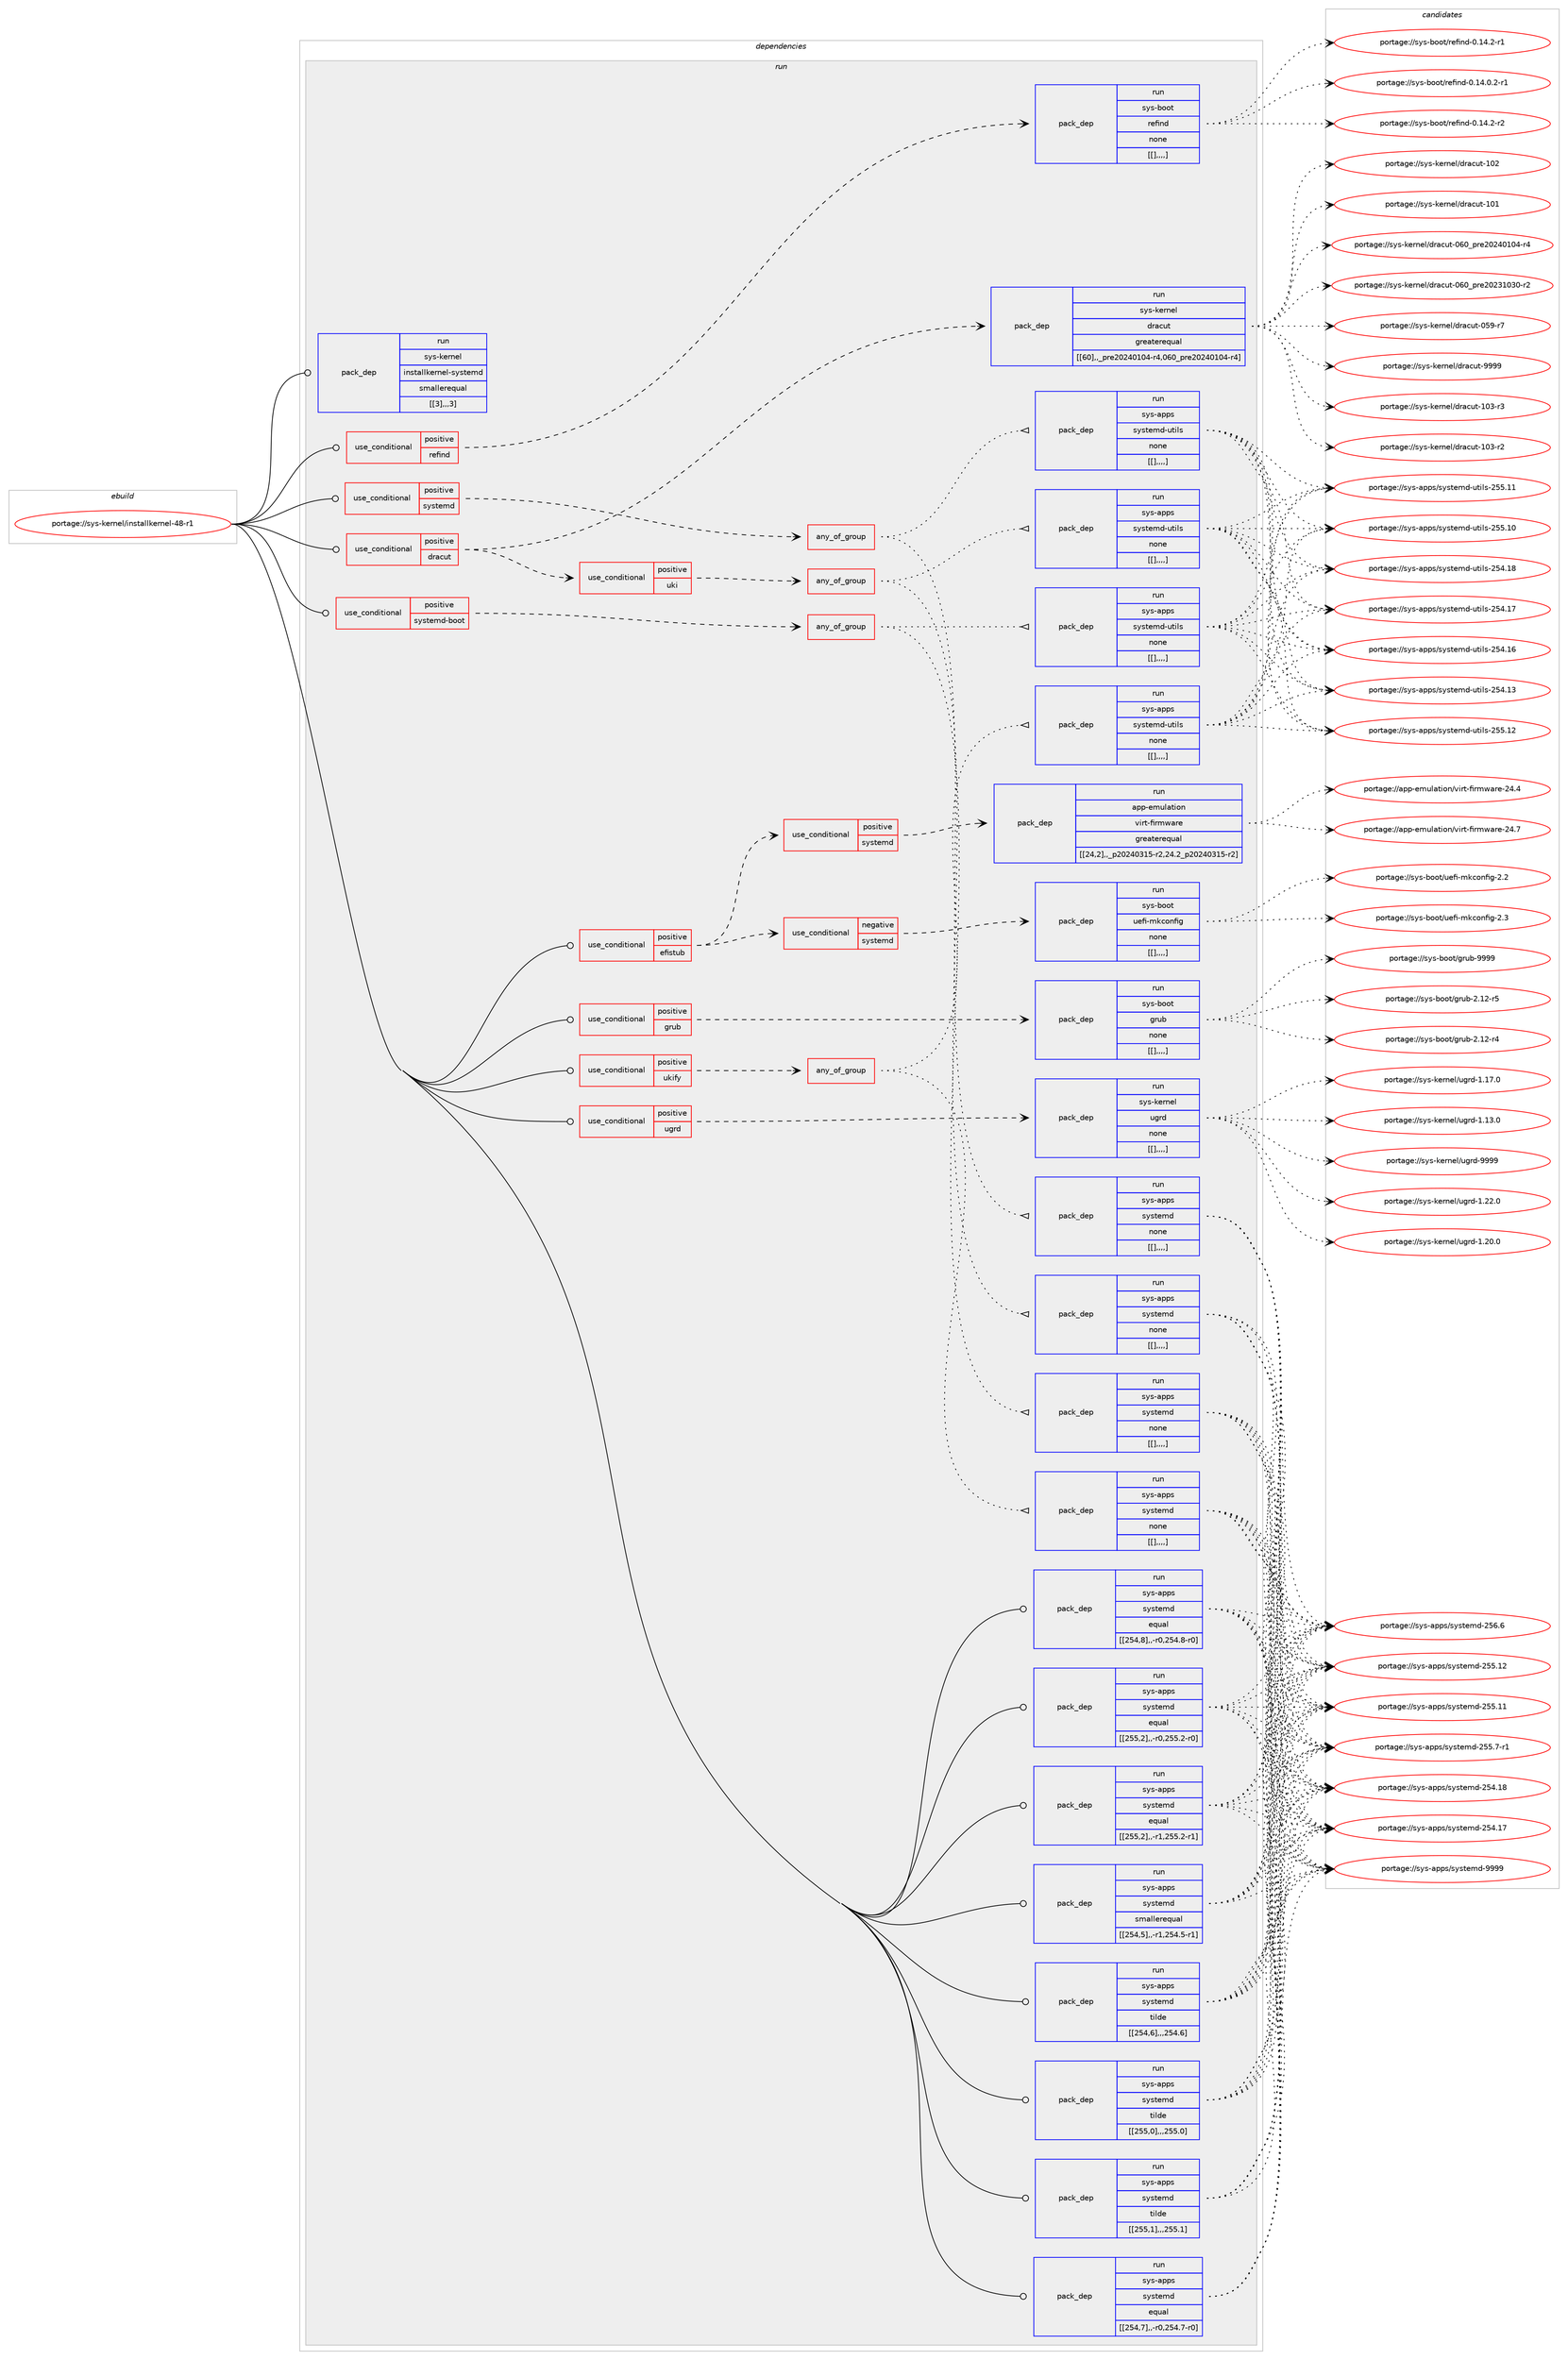 digraph prolog {

# *************
# Graph options
# *************

newrank=true;
concentrate=true;
compound=true;
graph [rankdir=LR,fontname=Helvetica,fontsize=10,ranksep=1.5];#, ranksep=2.5, nodesep=0.2];
edge  [arrowhead=vee];
node  [fontname=Helvetica,fontsize=10];

# **********
# The ebuild
# **********

subgraph cluster_leftcol {
color=gray;
label=<<i>ebuild</i>>;
id [label="portage://sys-kernel/installkernel-48-r1", color=red, width=4, href="../sys-kernel/installkernel-48-r1.svg"];
}

# ****************
# The dependencies
# ****************

subgraph cluster_midcol {
color=gray;
label=<<i>dependencies</i>>;
subgraph cluster_compile {
fillcolor="#eeeeee";
style=filled;
label=<<i>compile</i>>;
}
subgraph cluster_compileandrun {
fillcolor="#eeeeee";
style=filled;
label=<<i>compile and run</i>>;
}
subgraph cluster_run {
fillcolor="#eeeeee";
style=filled;
label=<<i>run</i>>;
subgraph cond4160 {
dependency11981 [label=<<TABLE BORDER="0" CELLBORDER="1" CELLSPACING="0" CELLPADDING="4"><TR><TD ROWSPAN="3" CELLPADDING="10">use_conditional</TD></TR><TR><TD>positive</TD></TR><TR><TD>dracut</TD></TR></TABLE>>, shape=none, color=red];
subgraph pack7775 {
dependency11982 [label=<<TABLE BORDER="0" CELLBORDER="1" CELLSPACING="0" CELLPADDING="4" WIDTH="220"><TR><TD ROWSPAN="6" CELLPADDING="30">pack_dep</TD></TR><TR><TD WIDTH="110">run</TD></TR><TR><TD>sys-kernel</TD></TR><TR><TD>dracut</TD></TR><TR><TD>greaterequal</TD></TR><TR><TD>[[60],,_pre20240104-r4,060_pre20240104-r4]</TD></TR></TABLE>>, shape=none, color=blue];
}
dependency11981:e -> dependency11982:w [weight=20,style="dashed",arrowhead="vee"];
subgraph cond4161 {
dependency11983 [label=<<TABLE BORDER="0" CELLBORDER="1" CELLSPACING="0" CELLPADDING="4"><TR><TD ROWSPAN="3" CELLPADDING="10">use_conditional</TD></TR><TR><TD>positive</TD></TR><TR><TD>uki</TD></TR></TABLE>>, shape=none, color=red];
subgraph any42 {
dependency11984 [label=<<TABLE BORDER="0" CELLBORDER="1" CELLSPACING="0" CELLPADDING="4"><TR><TD CELLPADDING="10">any_of_group</TD></TR></TABLE>>, shape=none, color=red];subgraph pack7776 {
dependency11985 [label=<<TABLE BORDER="0" CELLBORDER="1" CELLSPACING="0" CELLPADDING="4" WIDTH="220"><TR><TD ROWSPAN="6" CELLPADDING="30">pack_dep</TD></TR><TR><TD WIDTH="110">run</TD></TR><TR><TD>sys-apps</TD></TR><TR><TD>systemd</TD></TR><TR><TD>none</TD></TR><TR><TD>[[],,,,]</TD></TR></TABLE>>, shape=none, color=blue];
}
dependency11984:e -> dependency11985:w [weight=20,style="dotted",arrowhead="oinv"];
subgraph pack7777 {
dependency11986 [label=<<TABLE BORDER="0" CELLBORDER="1" CELLSPACING="0" CELLPADDING="4" WIDTH="220"><TR><TD ROWSPAN="6" CELLPADDING="30">pack_dep</TD></TR><TR><TD WIDTH="110">run</TD></TR><TR><TD>sys-apps</TD></TR><TR><TD>systemd-utils</TD></TR><TR><TD>none</TD></TR><TR><TD>[[],,,,]</TD></TR></TABLE>>, shape=none, color=blue];
}
dependency11984:e -> dependency11986:w [weight=20,style="dotted",arrowhead="oinv"];
}
dependency11983:e -> dependency11984:w [weight=20,style="dashed",arrowhead="vee"];
}
dependency11981:e -> dependency11983:w [weight=20,style="dashed",arrowhead="vee"];
}
id:e -> dependency11981:w [weight=20,style="solid",arrowhead="odot"];
subgraph cond4162 {
dependency11987 [label=<<TABLE BORDER="0" CELLBORDER="1" CELLSPACING="0" CELLPADDING="4"><TR><TD ROWSPAN="3" CELLPADDING="10">use_conditional</TD></TR><TR><TD>positive</TD></TR><TR><TD>efistub</TD></TR></TABLE>>, shape=none, color=red];
subgraph cond4163 {
dependency11988 [label=<<TABLE BORDER="0" CELLBORDER="1" CELLSPACING="0" CELLPADDING="4"><TR><TD ROWSPAN="3" CELLPADDING="10">use_conditional</TD></TR><TR><TD>positive</TD></TR><TR><TD>systemd</TD></TR></TABLE>>, shape=none, color=red];
subgraph pack7778 {
dependency11989 [label=<<TABLE BORDER="0" CELLBORDER="1" CELLSPACING="0" CELLPADDING="4" WIDTH="220"><TR><TD ROWSPAN="6" CELLPADDING="30">pack_dep</TD></TR><TR><TD WIDTH="110">run</TD></TR><TR><TD>app-emulation</TD></TR><TR><TD>virt-firmware</TD></TR><TR><TD>greaterequal</TD></TR><TR><TD>[[24,2],,_p20240315-r2,24.2_p20240315-r2]</TD></TR></TABLE>>, shape=none, color=blue];
}
dependency11988:e -> dependency11989:w [weight=20,style="dashed",arrowhead="vee"];
}
dependency11987:e -> dependency11988:w [weight=20,style="dashed",arrowhead="vee"];
subgraph cond4164 {
dependency11990 [label=<<TABLE BORDER="0" CELLBORDER="1" CELLSPACING="0" CELLPADDING="4"><TR><TD ROWSPAN="3" CELLPADDING="10">use_conditional</TD></TR><TR><TD>negative</TD></TR><TR><TD>systemd</TD></TR></TABLE>>, shape=none, color=red];
subgraph pack7779 {
dependency11991 [label=<<TABLE BORDER="0" CELLBORDER="1" CELLSPACING="0" CELLPADDING="4" WIDTH="220"><TR><TD ROWSPAN="6" CELLPADDING="30">pack_dep</TD></TR><TR><TD WIDTH="110">run</TD></TR><TR><TD>sys-boot</TD></TR><TR><TD>uefi-mkconfig</TD></TR><TR><TD>none</TD></TR><TR><TD>[[],,,,]</TD></TR></TABLE>>, shape=none, color=blue];
}
dependency11990:e -> dependency11991:w [weight=20,style="dashed",arrowhead="vee"];
}
dependency11987:e -> dependency11990:w [weight=20,style="dashed",arrowhead="vee"];
}
id:e -> dependency11987:w [weight=20,style="solid",arrowhead="odot"];
subgraph cond4165 {
dependency11992 [label=<<TABLE BORDER="0" CELLBORDER="1" CELLSPACING="0" CELLPADDING="4"><TR><TD ROWSPAN="3" CELLPADDING="10">use_conditional</TD></TR><TR><TD>positive</TD></TR><TR><TD>grub</TD></TR></TABLE>>, shape=none, color=red];
subgraph pack7780 {
dependency11993 [label=<<TABLE BORDER="0" CELLBORDER="1" CELLSPACING="0" CELLPADDING="4" WIDTH="220"><TR><TD ROWSPAN="6" CELLPADDING="30">pack_dep</TD></TR><TR><TD WIDTH="110">run</TD></TR><TR><TD>sys-boot</TD></TR><TR><TD>grub</TD></TR><TR><TD>none</TD></TR><TR><TD>[[],,,,]</TD></TR></TABLE>>, shape=none, color=blue];
}
dependency11992:e -> dependency11993:w [weight=20,style="dashed",arrowhead="vee"];
}
id:e -> dependency11992:w [weight=20,style="solid",arrowhead="odot"];
subgraph cond4166 {
dependency11994 [label=<<TABLE BORDER="0" CELLBORDER="1" CELLSPACING="0" CELLPADDING="4"><TR><TD ROWSPAN="3" CELLPADDING="10">use_conditional</TD></TR><TR><TD>positive</TD></TR><TR><TD>refind</TD></TR></TABLE>>, shape=none, color=red];
subgraph pack7781 {
dependency11995 [label=<<TABLE BORDER="0" CELLBORDER="1" CELLSPACING="0" CELLPADDING="4" WIDTH="220"><TR><TD ROWSPAN="6" CELLPADDING="30">pack_dep</TD></TR><TR><TD WIDTH="110">run</TD></TR><TR><TD>sys-boot</TD></TR><TR><TD>refind</TD></TR><TR><TD>none</TD></TR><TR><TD>[[],,,,]</TD></TR></TABLE>>, shape=none, color=blue];
}
dependency11994:e -> dependency11995:w [weight=20,style="dashed",arrowhead="vee"];
}
id:e -> dependency11994:w [weight=20,style="solid",arrowhead="odot"];
subgraph cond4167 {
dependency11996 [label=<<TABLE BORDER="0" CELLBORDER="1" CELLSPACING="0" CELLPADDING="4"><TR><TD ROWSPAN="3" CELLPADDING="10">use_conditional</TD></TR><TR><TD>positive</TD></TR><TR><TD>systemd</TD></TR></TABLE>>, shape=none, color=red];
subgraph any43 {
dependency11997 [label=<<TABLE BORDER="0" CELLBORDER="1" CELLSPACING="0" CELLPADDING="4"><TR><TD CELLPADDING="10">any_of_group</TD></TR></TABLE>>, shape=none, color=red];subgraph pack7782 {
dependency11998 [label=<<TABLE BORDER="0" CELLBORDER="1" CELLSPACING="0" CELLPADDING="4" WIDTH="220"><TR><TD ROWSPAN="6" CELLPADDING="30">pack_dep</TD></TR><TR><TD WIDTH="110">run</TD></TR><TR><TD>sys-apps</TD></TR><TR><TD>systemd</TD></TR><TR><TD>none</TD></TR><TR><TD>[[],,,,]</TD></TR></TABLE>>, shape=none, color=blue];
}
dependency11997:e -> dependency11998:w [weight=20,style="dotted",arrowhead="oinv"];
subgraph pack7783 {
dependency11999 [label=<<TABLE BORDER="0" CELLBORDER="1" CELLSPACING="0" CELLPADDING="4" WIDTH="220"><TR><TD ROWSPAN="6" CELLPADDING="30">pack_dep</TD></TR><TR><TD WIDTH="110">run</TD></TR><TR><TD>sys-apps</TD></TR><TR><TD>systemd-utils</TD></TR><TR><TD>none</TD></TR><TR><TD>[[],,,,]</TD></TR></TABLE>>, shape=none, color=blue];
}
dependency11997:e -> dependency11999:w [weight=20,style="dotted",arrowhead="oinv"];
}
dependency11996:e -> dependency11997:w [weight=20,style="dashed",arrowhead="vee"];
}
id:e -> dependency11996:w [weight=20,style="solid",arrowhead="odot"];
subgraph cond4168 {
dependency12000 [label=<<TABLE BORDER="0" CELLBORDER="1" CELLSPACING="0" CELLPADDING="4"><TR><TD ROWSPAN="3" CELLPADDING="10">use_conditional</TD></TR><TR><TD>positive</TD></TR><TR><TD>systemd-boot</TD></TR></TABLE>>, shape=none, color=red];
subgraph any44 {
dependency12001 [label=<<TABLE BORDER="0" CELLBORDER="1" CELLSPACING="0" CELLPADDING="4"><TR><TD CELLPADDING="10">any_of_group</TD></TR></TABLE>>, shape=none, color=red];subgraph pack7784 {
dependency12002 [label=<<TABLE BORDER="0" CELLBORDER="1" CELLSPACING="0" CELLPADDING="4" WIDTH="220"><TR><TD ROWSPAN="6" CELLPADDING="30">pack_dep</TD></TR><TR><TD WIDTH="110">run</TD></TR><TR><TD>sys-apps</TD></TR><TR><TD>systemd</TD></TR><TR><TD>none</TD></TR><TR><TD>[[],,,,]</TD></TR></TABLE>>, shape=none, color=blue];
}
dependency12001:e -> dependency12002:w [weight=20,style="dotted",arrowhead="oinv"];
subgraph pack7785 {
dependency12003 [label=<<TABLE BORDER="0" CELLBORDER="1" CELLSPACING="0" CELLPADDING="4" WIDTH="220"><TR><TD ROWSPAN="6" CELLPADDING="30">pack_dep</TD></TR><TR><TD WIDTH="110">run</TD></TR><TR><TD>sys-apps</TD></TR><TR><TD>systemd-utils</TD></TR><TR><TD>none</TD></TR><TR><TD>[[],,,,]</TD></TR></TABLE>>, shape=none, color=blue];
}
dependency12001:e -> dependency12003:w [weight=20,style="dotted",arrowhead="oinv"];
}
dependency12000:e -> dependency12001:w [weight=20,style="dashed",arrowhead="vee"];
}
id:e -> dependency12000:w [weight=20,style="solid",arrowhead="odot"];
subgraph cond4169 {
dependency12004 [label=<<TABLE BORDER="0" CELLBORDER="1" CELLSPACING="0" CELLPADDING="4"><TR><TD ROWSPAN="3" CELLPADDING="10">use_conditional</TD></TR><TR><TD>positive</TD></TR><TR><TD>ugrd</TD></TR></TABLE>>, shape=none, color=red];
subgraph pack7786 {
dependency12005 [label=<<TABLE BORDER="0" CELLBORDER="1" CELLSPACING="0" CELLPADDING="4" WIDTH="220"><TR><TD ROWSPAN="6" CELLPADDING="30">pack_dep</TD></TR><TR><TD WIDTH="110">run</TD></TR><TR><TD>sys-kernel</TD></TR><TR><TD>ugrd</TD></TR><TR><TD>none</TD></TR><TR><TD>[[],,,,]</TD></TR></TABLE>>, shape=none, color=blue];
}
dependency12004:e -> dependency12005:w [weight=20,style="dashed",arrowhead="vee"];
}
id:e -> dependency12004:w [weight=20,style="solid",arrowhead="odot"];
subgraph cond4170 {
dependency12006 [label=<<TABLE BORDER="0" CELLBORDER="1" CELLSPACING="0" CELLPADDING="4"><TR><TD ROWSPAN="3" CELLPADDING="10">use_conditional</TD></TR><TR><TD>positive</TD></TR><TR><TD>ukify</TD></TR></TABLE>>, shape=none, color=red];
subgraph any45 {
dependency12007 [label=<<TABLE BORDER="0" CELLBORDER="1" CELLSPACING="0" CELLPADDING="4"><TR><TD CELLPADDING="10">any_of_group</TD></TR></TABLE>>, shape=none, color=red];subgraph pack7787 {
dependency12008 [label=<<TABLE BORDER="0" CELLBORDER="1" CELLSPACING="0" CELLPADDING="4" WIDTH="220"><TR><TD ROWSPAN="6" CELLPADDING="30">pack_dep</TD></TR><TR><TD WIDTH="110">run</TD></TR><TR><TD>sys-apps</TD></TR><TR><TD>systemd</TD></TR><TR><TD>none</TD></TR><TR><TD>[[],,,,]</TD></TR></TABLE>>, shape=none, color=blue];
}
dependency12007:e -> dependency12008:w [weight=20,style="dotted",arrowhead="oinv"];
subgraph pack7788 {
dependency12009 [label=<<TABLE BORDER="0" CELLBORDER="1" CELLSPACING="0" CELLPADDING="4" WIDTH="220"><TR><TD ROWSPAN="6" CELLPADDING="30">pack_dep</TD></TR><TR><TD WIDTH="110">run</TD></TR><TR><TD>sys-apps</TD></TR><TR><TD>systemd-utils</TD></TR><TR><TD>none</TD></TR><TR><TD>[[],,,,]</TD></TR></TABLE>>, shape=none, color=blue];
}
dependency12007:e -> dependency12009:w [weight=20,style="dotted",arrowhead="oinv"];
}
dependency12006:e -> dependency12007:w [weight=20,style="dashed",arrowhead="vee"];
}
id:e -> dependency12006:w [weight=20,style="solid",arrowhead="odot"];
subgraph pack7789 {
dependency12010 [label=<<TABLE BORDER="0" CELLBORDER="1" CELLSPACING="0" CELLPADDING="4" WIDTH="220"><TR><TD ROWSPAN="6" CELLPADDING="30">pack_dep</TD></TR><TR><TD WIDTH="110">run</TD></TR><TR><TD>sys-apps</TD></TR><TR><TD>systemd</TD></TR><TR><TD>equal</TD></TR><TR><TD>[[254,7],,-r0,254.7-r0]</TD></TR></TABLE>>, shape=none, color=blue];
}
id:e -> dependency12010:w [weight=20,style="solid",arrowhead="odot"];
subgraph pack7790 {
dependency12011 [label=<<TABLE BORDER="0" CELLBORDER="1" CELLSPACING="0" CELLPADDING="4" WIDTH="220"><TR><TD ROWSPAN="6" CELLPADDING="30">pack_dep</TD></TR><TR><TD WIDTH="110">run</TD></TR><TR><TD>sys-apps</TD></TR><TR><TD>systemd</TD></TR><TR><TD>equal</TD></TR><TR><TD>[[254,8],,-r0,254.8-r0]</TD></TR></TABLE>>, shape=none, color=blue];
}
id:e -> dependency12011:w [weight=20,style="solid",arrowhead="odot"];
subgraph pack7791 {
dependency12012 [label=<<TABLE BORDER="0" CELLBORDER="1" CELLSPACING="0" CELLPADDING="4" WIDTH="220"><TR><TD ROWSPAN="6" CELLPADDING="30">pack_dep</TD></TR><TR><TD WIDTH="110">run</TD></TR><TR><TD>sys-apps</TD></TR><TR><TD>systemd</TD></TR><TR><TD>equal</TD></TR><TR><TD>[[255,2],,-r0,255.2-r0]</TD></TR></TABLE>>, shape=none, color=blue];
}
id:e -> dependency12012:w [weight=20,style="solid",arrowhead="odot"];
subgraph pack7792 {
dependency12013 [label=<<TABLE BORDER="0" CELLBORDER="1" CELLSPACING="0" CELLPADDING="4" WIDTH="220"><TR><TD ROWSPAN="6" CELLPADDING="30">pack_dep</TD></TR><TR><TD WIDTH="110">run</TD></TR><TR><TD>sys-apps</TD></TR><TR><TD>systemd</TD></TR><TR><TD>equal</TD></TR><TR><TD>[[255,2],,-r1,255.2-r1]</TD></TR></TABLE>>, shape=none, color=blue];
}
id:e -> dependency12013:w [weight=20,style="solid",arrowhead="odot"];
subgraph pack7793 {
dependency12014 [label=<<TABLE BORDER="0" CELLBORDER="1" CELLSPACING="0" CELLPADDING="4" WIDTH="220"><TR><TD ROWSPAN="6" CELLPADDING="30">pack_dep</TD></TR><TR><TD WIDTH="110">run</TD></TR><TR><TD>sys-apps</TD></TR><TR><TD>systemd</TD></TR><TR><TD>smallerequal</TD></TR><TR><TD>[[254,5],,-r1,254.5-r1]</TD></TR></TABLE>>, shape=none, color=blue];
}
id:e -> dependency12014:w [weight=20,style="solid",arrowhead="odot"];
subgraph pack7794 {
dependency12015 [label=<<TABLE BORDER="0" CELLBORDER="1" CELLSPACING="0" CELLPADDING="4" WIDTH="220"><TR><TD ROWSPAN="6" CELLPADDING="30">pack_dep</TD></TR><TR><TD WIDTH="110">run</TD></TR><TR><TD>sys-apps</TD></TR><TR><TD>systemd</TD></TR><TR><TD>tilde</TD></TR><TR><TD>[[254,6],,,254.6]</TD></TR></TABLE>>, shape=none, color=blue];
}
id:e -> dependency12015:w [weight=20,style="solid",arrowhead="odot"];
subgraph pack7795 {
dependency12016 [label=<<TABLE BORDER="0" CELLBORDER="1" CELLSPACING="0" CELLPADDING="4" WIDTH="220"><TR><TD ROWSPAN="6" CELLPADDING="30">pack_dep</TD></TR><TR><TD WIDTH="110">run</TD></TR><TR><TD>sys-apps</TD></TR><TR><TD>systemd</TD></TR><TR><TD>tilde</TD></TR><TR><TD>[[255,0],,,255.0]</TD></TR></TABLE>>, shape=none, color=blue];
}
id:e -> dependency12016:w [weight=20,style="solid",arrowhead="odot"];
subgraph pack7796 {
dependency12017 [label=<<TABLE BORDER="0" CELLBORDER="1" CELLSPACING="0" CELLPADDING="4" WIDTH="220"><TR><TD ROWSPAN="6" CELLPADDING="30">pack_dep</TD></TR><TR><TD WIDTH="110">run</TD></TR><TR><TD>sys-apps</TD></TR><TR><TD>systemd</TD></TR><TR><TD>tilde</TD></TR><TR><TD>[[255,1],,,255.1]</TD></TR></TABLE>>, shape=none, color=blue];
}
id:e -> dependency12017:w [weight=20,style="solid",arrowhead="odot"];
subgraph pack7797 {
dependency12018 [label=<<TABLE BORDER="0" CELLBORDER="1" CELLSPACING="0" CELLPADDING="4" WIDTH="220"><TR><TD ROWSPAN="6" CELLPADDING="30">pack_dep</TD></TR><TR><TD WIDTH="110">run</TD></TR><TR><TD>sys-kernel</TD></TR><TR><TD>installkernel-systemd</TD></TR><TR><TD>smallerequal</TD></TR><TR><TD>[[3],,,3]</TD></TR></TABLE>>, shape=none, color=blue];
}
id:e -> dependency12018:w [weight=20,style="solid",arrowhead="odot"];
}
}

# **************
# The candidates
# **************

subgraph cluster_choices {
rank=same;
color=gray;
label=<<i>candidates</i>>;

subgraph choice7775 {
color=black;
nodesep=1;
choice115121115451071011141101011084710011497991171164557575757 [label="portage://sys-kernel/dracut-9999", color=red, width=4,href="../sys-kernel/dracut-9999.svg"];
choice11512111545107101114110101108471001149799117116454948514511451 [label="portage://sys-kernel/dracut-103-r3", color=red, width=4,href="../sys-kernel/dracut-103-r3.svg"];
choice11512111545107101114110101108471001149799117116454948514511450 [label="portage://sys-kernel/dracut-103-r2", color=red, width=4,href="../sys-kernel/dracut-103-r2.svg"];
choice1151211154510710111411010110847100114979911711645494850 [label="portage://sys-kernel/dracut-102", color=red, width=4,href="../sys-kernel/dracut-102.svg"];
choice1151211154510710111411010110847100114979911711645494849 [label="portage://sys-kernel/dracut-101", color=red, width=4,href="../sys-kernel/dracut-101.svg"];
choice11512111545107101114110101108471001149799117116454854489511211410150485052484948524511452 [label="portage://sys-kernel/dracut-060_pre20240104-r4", color=red, width=4,href="../sys-kernel/dracut-060_pre20240104-r4.svg"];
choice11512111545107101114110101108471001149799117116454854489511211410150485051494851484511450 [label="portage://sys-kernel/dracut-060_pre20231030-r2", color=red, width=4,href="../sys-kernel/dracut-060_pre20231030-r2.svg"];
choice11512111545107101114110101108471001149799117116454853574511455 [label="portage://sys-kernel/dracut-059-r7", color=red, width=4,href="../sys-kernel/dracut-059-r7.svg"];
dependency11982:e -> choice115121115451071011141101011084710011497991171164557575757:w [style=dotted,weight="100"];
dependency11982:e -> choice11512111545107101114110101108471001149799117116454948514511451:w [style=dotted,weight="100"];
dependency11982:e -> choice11512111545107101114110101108471001149799117116454948514511450:w [style=dotted,weight="100"];
dependency11982:e -> choice1151211154510710111411010110847100114979911711645494850:w [style=dotted,weight="100"];
dependency11982:e -> choice1151211154510710111411010110847100114979911711645494849:w [style=dotted,weight="100"];
dependency11982:e -> choice11512111545107101114110101108471001149799117116454854489511211410150485052484948524511452:w [style=dotted,weight="100"];
dependency11982:e -> choice11512111545107101114110101108471001149799117116454854489511211410150485051494851484511450:w [style=dotted,weight="100"];
dependency11982:e -> choice11512111545107101114110101108471001149799117116454853574511455:w [style=dotted,weight="100"];
}
subgraph choice7776 {
color=black;
nodesep=1;
choice1151211154597112112115471151211151161011091004557575757 [label="portage://sys-apps/systemd-9999", color=red, width=4,href="../sys-apps/systemd-9999.svg"];
choice115121115459711211211547115121115116101109100455053544654 [label="portage://sys-apps/systemd-256.6", color=red, width=4,href="../sys-apps/systemd-256.6.svg"];
choice11512111545971121121154711512111511610110910045505353464950 [label="portage://sys-apps/systemd-255.12", color=red, width=4,href="../sys-apps/systemd-255.12.svg"];
choice11512111545971121121154711512111511610110910045505353464949 [label="portage://sys-apps/systemd-255.11", color=red, width=4,href="../sys-apps/systemd-255.11.svg"];
choice1151211154597112112115471151211151161011091004550535346554511449 [label="portage://sys-apps/systemd-255.7-r1", color=red, width=4,href="../sys-apps/systemd-255.7-r1.svg"];
choice11512111545971121121154711512111511610110910045505352464956 [label="portage://sys-apps/systemd-254.18", color=red, width=4,href="../sys-apps/systemd-254.18.svg"];
choice11512111545971121121154711512111511610110910045505352464955 [label="portage://sys-apps/systemd-254.17", color=red, width=4,href="../sys-apps/systemd-254.17.svg"];
dependency11985:e -> choice1151211154597112112115471151211151161011091004557575757:w [style=dotted,weight="100"];
dependency11985:e -> choice115121115459711211211547115121115116101109100455053544654:w [style=dotted,weight="100"];
dependency11985:e -> choice11512111545971121121154711512111511610110910045505353464950:w [style=dotted,weight="100"];
dependency11985:e -> choice11512111545971121121154711512111511610110910045505353464949:w [style=dotted,weight="100"];
dependency11985:e -> choice1151211154597112112115471151211151161011091004550535346554511449:w [style=dotted,weight="100"];
dependency11985:e -> choice11512111545971121121154711512111511610110910045505352464956:w [style=dotted,weight="100"];
dependency11985:e -> choice11512111545971121121154711512111511610110910045505352464955:w [style=dotted,weight="100"];
}
subgraph choice7777 {
color=black;
nodesep=1;
choice1151211154597112112115471151211151161011091004511711610510811545505353464950 [label="portage://sys-apps/systemd-utils-255.12", color=red, width=4,href="../sys-apps/systemd-utils-255.12.svg"];
choice1151211154597112112115471151211151161011091004511711610510811545505353464949 [label="portage://sys-apps/systemd-utils-255.11", color=red, width=4,href="../sys-apps/systemd-utils-255.11.svg"];
choice1151211154597112112115471151211151161011091004511711610510811545505353464948 [label="portage://sys-apps/systemd-utils-255.10", color=red, width=4,href="../sys-apps/systemd-utils-255.10.svg"];
choice1151211154597112112115471151211151161011091004511711610510811545505352464956 [label="portage://sys-apps/systemd-utils-254.18", color=red, width=4,href="../sys-apps/systemd-utils-254.18.svg"];
choice1151211154597112112115471151211151161011091004511711610510811545505352464955 [label="portage://sys-apps/systemd-utils-254.17", color=red, width=4,href="../sys-apps/systemd-utils-254.17.svg"];
choice1151211154597112112115471151211151161011091004511711610510811545505352464954 [label="portage://sys-apps/systemd-utils-254.16", color=red, width=4,href="../sys-apps/systemd-utils-254.16.svg"];
choice1151211154597112112115471151211151161011091004511711610510811545505352464951 [label="portage://sys-apps/systemd-utils-254.13", color=red, width=4,href="../sys-apps/systemd-utils-254.13.svg"];
dependency11986:e -> choice1151211154597112112115471151211151161011091004511711610510811545505353464950:w [style=dotted,weight="100"];
dependency11986:e -> choice1151211154597112112115471151211151161011091004511711610510811545505353464949:w [style=dotted,weight="100"];
dependency11986:e -> choice1151211154597112112115471151211151161011091004511711610510811545505353464948:w [style=dotted,weight="100"];
dependency11986:e -> choice1151211154597112112115471151211151161011091004511711610510811545505352464956:w [style=dotted,weight="100"];
dependency11986:e -> choice1151211154597112112115471151211151161011091004511711610510811545505352464955:w [style=dotted,weight="100"];
dependency11986:e -> choice1151211154597112112115471151211151161011091004511711610510811545505352464954:w [style=dotted,weight="100"];
dependency11986:e -> choice1151211154597112112115471151211151161011091004511711610510811545505352464951:w [style=dotted,weight="100"];
}
subgraph choice7778 {
color=black;
nodesep=1;
choice9711211245101109117108971161051111104711810511411645102105114109119971141014550524655 [label="portage://app-emulation/virt-firmware-24.7", color=red, width=4,href="../app-emulation/virt-firmware-24.7.svg"];
choice9711211245101109117108971161051111104711810511411645102105114109119971141014550524652 [label="portage://app-emulation/virt-firmware-24.4", color=red, width=4,href="../app-emulation/virt-firmware-24.4.svg"];
dependency11989:e -> choice9711211245101109117108971161051111104711810511411645102105114109119971141014550524655:w [style=dotted,weight="100"];
dependency11989:e -> choice9711211245101109117108971161051111104711810511411645102105114109119971141014550524652:w [style=dotted,weight="100"];
}
subgraph choice7779 {
color=black;
nodesep=1;
choice115121115459811111111647117101102105451091079911111010210510345504651 [label="portage://sys-boot/uefi-mkconfig-2.3", color=red, width=4,href="../sys-boot/uefi-mkconfig-2.3.svg"];
choice115121115459811111111647117101102105451091079911111010210510345504650 [label="portage://sys-boot/uefi-mkconfig-2.2", color=red, width=4,href="../sys-boot/uefi-mkconfig-2.2.svg"];
dependency11991:e -> choice115121115459811111111647117101102105451091079911111010210510345504651:w [style=dotted,weight="100"];
dependency11991:e -> choice115121115459811111111647117101102105451091079911111010210510345504650:w [style=dotted,weight="100"];
}
subgraph choice7780 {
color=black;
nodesep=1;
choice115121115459811111111647103114117984557575757 [label="portage://sys-boot/grub-9999", color=red, width=4,href="../sys-boot/grub-9999.svg"];
choice1151211154598111111116471031141179845504649504511453 [label="portage://sys-boot/grub-2.12-r5", color=red, width=4,href="../sys-boot/grub-2.12-r5.svg"];
choice1151211154598111111116471031141179845504649504511452 [label="portage://sys-boot/grub-2.12-r4", color=red, width=4,href="../sys-boot/grub-2.12-r4.svg"];
dependency11993:e -> choice115121115459811111111647103114117984557575757:w [style=dotted,weight="100"];
dependency11993:e -> choice1151211154598111111116471031141179845504649504511453:w [style=dotted,weight="100"];
dependency11993:e -> choice1151211154598111111116471031141179845504649504511452:w [style=dotted,weight="100"];
}
subgraph choice7781 {
color=black;
nodesep=1;
choice115121115459811111111647114101102105110100454846495246504511450 [label="portage://sys-boot/refind-0.14.2-r2", color=red, width=4,href="../sys-boot/refind-0.14.2-r2.svg"];
choice115121115459811111111647114101102105110100454846495246504511449 [label="portage://sys-boot/refind-0.14.2-r1", color=red, width=4,href="../sys-boot/refind-0.14.2-r1.svg"];
choice1151211154598111111116471141011021051101004548464952464846504511449 [label="portage://sys-boot/refind-0.14.0.2-r1", color=red, width=4,href="../sys-boot/refind-0.14.0.2-r1.svg"];
dependency11995:e -> choice115121115459811111111647114101102105110100454846495246504511450:w [style=dotted,weight="100"];
dependency11995:e -> choice115121115459811111111647114101102105110100454846495246504511449:w [style=dotted,weight="100"];
dependency11995:e -> choice1151211154598111111116471141011021051101004548464952464846504511449:w [style=dotted,weight="100"];
}
subgraph choice7782 {
color=black;
nodesep=1;
choice1151211154597112112115471151211151161011091004557575757 [label="portage://sys-apps/systemd-9999", color=red, width=4,href="../sys-apps/systemd-9999.svg"];
choice115121115459711211211547115121115116101109100455053544654 [label="portage://sys-apps/systemd-256.6", color=red, width=4,href="../sys-apps/systemd-256.6.svg"];
choice11512111545971121121154711512111511610110910045505353464950 [label="portage://sys-apps/systemd-255.12", color=red, width=4,href="../sys-apps/systemd-255.12.svg"];
choice11512111545971121121154711512111511610110910045505353464949 [label="portage://sys-apps/systemd-255.11", color=red, width=4,href="../sys-apps/systemd-255.11.svg"];
choice1151211154597112112115471151211151161011091004550535346554511449 [label="portage://sys-apps/systemd-255.7-r1", color=red, width=4,href="../sys-apps/systemd-255.7-r1.svg"];
choice11512111545971121121154711512111511610110910045505352464956 [label="portage://sys-apps/systemd-254.18", color=red, width=4,href="../sys-apps/systemd-254.18.svg"];
choice11512111545971121121154711512111511610110910045505352464955 [label="portage://sys-apps/systemd-254.17", color=red, width=4,href="../sys-apps/systemd-254.17.svg"];
dependency11998:e -> choice1151211154597112112115471151211151161011091004557575757:w [style=dotted,weight="100"];
dependency11998:e -> choice115121115459711211211547115121115116101109100455053544654:w [style=dotted,weight="100"];
dependency11998:e -> choice11512111545971121121154711512111511610110910045505353464950:w [style=dotted,weight="100"];
dependency11998:e -> choice11512111545971121121154711512111511610110910045505353464949:w [style=dotted,weight="100"];
dependency11998:e -> choice1151211154597112112115471151211151161011091004550535346554511449:w [style=dotted,weight="100"];
dependency11998:e -> choice11512111545971121121154711512111511610110910045505352464956:w [style=dotted,weight="100"];
dependency11998:e -> choice11512111545971121121154711512111511610110910045505352464955:w [style=dotted,weight="100"];
}
subgraph choice7783 {
color=black;
nodesep=1;
choice1151211154597112112115471151211151161011091004511711610510811545505353464950 [label="portage://sys-apps/systemd-utils-255.12", color=red, width=4,href="../sys-apps/systemd-utils-255.12.svg"];
choice1151211154597112112115471151211151161011091004511711610510811545505353464949 [label="portage://sys-apps/systemd-utils-255.11", color=red, width=4,href="../sys-apps/systemd-utils-255.11.svg"];
choice1151211154597112112115471151211151161011091004511711610510811545505353464948 [label="portage://sys-apps/systemd-utils-255.10", color=red, width=4,href="../sys-apps/systemd-utils-255.10.svg"];
choice1151211154597112112115471151211151161011091004511711610510811545505352464956 [label="portage://sys-apps/systemd-utils-254.18", color=red, width=4,href="../sys-apps/systemd-utils-254.18.svg"];
choice1151211154597112112115471151211151161011091004511711610510811545505352464955 [label="portage://sys-apps/systemd-utils-254.17", color=red, width=4,href="../sys-apps/systemd-utils-254.17.svg"];
choice1151211154597112112115471151211151161011091004511711610510811545505352464954 [label="portage://sys-apps/systemd-utils-254.16", color=red, width=4,href="../sys-apps/systemd-utils-254.16.svg"];
choice1151211154597112112115471151211151161011091004511711610510811545505352464951 [label="portage://sys-apps/systemd-utils-254.13", color=red, width=4,href="../sys-apps/systemd-utils-254.13.svg"];
dependency11999:e -> choice1151211154597112112115471151211151161011091004511711610510811545505353464950:w [style=dotted,weight="100"];
dependency11999:e -> choice1151211154597112112115471151211151161011091004511711610510811545505353464949:w [style=dotted,weight="100"];
dependency11999:e -> choice1151211154597112112115471151211151161011091004511711610510811545505353464948:w [style=dotted,weight="100"];
dependency11999:e -> choice1151211154597112112115471151211151161011091004511711610510811545505352464956:w [style=dotted,weight="100"];
dependency11999:e -> choice1151211154597112112115471151211151161011091004511711610510811545505352464955:w [style=dotted,weight="100"];
dependency11999:e -> choice1151211154597112112115471151211151161011091004511711610510811545505352464954:w [style=dotted,weight="100"];
dependency11999:e -> choice1151211154597112112115471151211151161011091004511711610510811545505352464951:w [style=dotted,weight="100"];
}
subgraph choice7784 {
color=black;
nodesep=1;
choice1151211154597112112115471151211151161011091004557575757 [label="portage://sys-apps/systemd-9999", color=red, width=4,href="../sys-apps/systemd-9999.svg"];
choice115121115459711211211547115121115116101109100455053544654 [label="portage://sys-apps/systemd-256.6", color=red, width=4,href="../sys-apps/systemd-256.6.svg"];
choice11512111545971121121154711512111511610110910045505353464950 [label="portage://sys-apps/systemd-255.12", color=red, width=4,href="../sys-apps/systemd-255.12.svg"];
choice11512111545971121121154711512111511610110910045505353464949 [label="portage://sys-apps/systemd-255.11", color=red, width=4,href="../sys-apps/systemd-255.11.svg"];
choice1151211154597112112115471151211151161011091004550535346554511449 [label="portage://sys-apps/systemd-255.7-r1", color=red, width=4,href="../sys-apps/systemd-255.7-r1.svg"];
choice11512111545971121121154711512111511610110910045505352464956 [label="portage://sys-apps/systemd-254.18", color=red, width=4,href="../sys-apps/systemd-254.18.svg"];
choice11512111545971121121154711512111511610110910045505352464955 [label="portage://sys-apps/systemd-254.17", color=red, width=4,href="../sys-apps/systemd-254.17.svg"];
dependency12002:e -> choice1151211154597112112115471151211151161011091004557575757:w [style=dotted,weight="100"];
dependency12002:e -> choice115121115459711211211547115121115116101109100455053544654:w [style=dotted,weight="100"];
dependency12002:e -> choice11512111545971121121154711512111511610110910045505353464950:w [style=dotted,weight="100"];
dependency12002:e -> choice11512111545971121121154711512111511610110910045505353464949:w [style=dotted,weight="100"];
dependency12002:e -> choice1151211154597112112115471151211151161011091004550535346554511449:w [style=dotted,weight="100"];
dependency12002:e -> choice11512111545971121121154711512111511610110910045505352464956:w [style=dotted,weight="100"];
dependency12002:e -> choice11512111545971121121154711512111511610110910045505352464955:w [style=dotted,weight="100"];
}
subgraph choice7785 {
color=black;
nodesep=1;
choice1151211154597112112115471151211151161011091004511711610510811545505353464950 [label="portage://sys-apps/systemd-utils-255.12", color=red, width=4,href="../sys-apps/systemd-utils-255.12.svg"];
choice1151211154597112112115471151211151161011091004511711610510811545505353464949 [label="portage://sys-apps/systemd-utils-255.11", color=red, width=4,href="../sys-apps/systemd-utils-255.11.svg"];
choice1151211154597112112115471151211151161011091004511711610510811545505353464948 [label="portage://sys-apps/systemd-utils-255.10", color=red, width=4,href="../sys-apps/systemd-utils-255.10.svg"];
choice1151211154597112112115471151211151161011091004511711610510811545505352464956 [label="portage://sys-apps/systemd-utils-254.18", color=red, width=4,href="../sys-apps/systemd-utils-254.18.svg"];
choice1151211154597112112115471151211151161011091004511711610510811545505352464955 [label="portage://sys-apps/systemd-utils-254.17", color=red, width=4,href="../sys-apps/systemd-utils-254.17.svg"];
choice1151211154597112112115471151211151161011091004511711610510811545505352464954 [label="portage://sys-apps/systemd-utils-254.16", color=red, width=4,href="../sys-apps/systemd-utils-254.16.svg"];
choice1151211154597112112115471151211151161011091004511711610510811545505352464951 [label="portage://sys-apps/systemd-utils-254.13", color=red, width=4,href="../sys-apps/systemd-utils-254.13.svg"];
dependency12003:e -> choice1151211154597112112115471151211151161011091004511711610510811545505353464950:w [style=dotted,weight="100"];
dependency12003:e -> choice1151211154597112112115471151211151161011091004511711610510811545505353464949:w [style=dotted,weight="100"];
dependency12003:e -> choice1151211154597112112115471151211151161011091004511711610510811545505353464948:w [style=dotted,weight="100"];
dependency12003:e -> choice1151211154597112112115471151211151161011091004511711610510811545505352464956:w [style=dotted,weight="100"];
dependency12003:e -> choice1151211154597112112115471151211151161011091004511711610510811545505352464955:w [style=dotted,weight="100"];
dependency12003:e -> choice1151211154597112112115471151211151161011091004511711610510811545505352464954:w [style=dotted,weight="100"];
dependency12003:e -> choice1151211154597112112115471151211151161011091004511711610510811545505352464951:w [style=dotted,weight="100"];
}
subgraph choice7786 {
color=black;
nodesep=1;
choice11512111545107101114110101108471171031141004557575757 [label="portage://sys-kernel/ugrd-9999", color=red, width=4,href="../sys-kernel/ugrd-9999.svg"];
choice115121115451071011141101011084711710311410045494650504648 [label="portage://sys-kernel/ugrd-1.22.0", color=red, width=4,href="../sys-kernel/ugrd-1.22.0.svg"];
choice115121115451071011141101011084711710311410045494650484648 [label="portage://sys-kernel/ugrd-1.20.0", color=red, width=4,href="../sys-kernel/ugrd-1.20.0.svg"];
choice115121115451071011141101011084711710311410045494649554648 [label="portage://sys-kernel/ugrd-1.17.0", color=red, width=4,href="../sys-kernel/ugrd-1.17.0.svg"];
choice115121115451071011141101011084711710311410045494649514648 [label="portage://sys-kernel/ugrd-1.13.0", color=red, width=4,href="../sys-kernel/ugrd-1.13.0.svg"];
dependency12005:e -> choice11512111545107101114110101108471171031141004557575757:w [style=dotted,weight="100"];
dependency12005:e -> choice115121115451071011141101011084711710311410045494650504648:w [style=dotted,weight="100"];
dependency12005:e -> choice115121115451071011141101011084711710311410045494650484648:w [style=dotted,weight="100"];
dependency12005:e -> choice115121115451071011141101011084711710311410045494649554648:w [style=dotted,weight="100"];
dependency12005:e -> choice115121115451071011141101011084711710311410045494649514648:w [style=dotted,weight="100"];
}
subgraph choice7787 {
color=black;
nodesep=1;
choice1151211154597112112115471151211151161011091004557575757 [label="portage://sys-apps/systemd-9999", color=red, width=4,href="../sys-apps/systemd-9999.svg"];
choice115121115459711211211547115121115116101109100455053544654 [label="portage://sys-apps/systemd-256.6", color=red, width=4,href="../sys-apps/systemd-256.6.svg"];
choice11512111545971121121154711512111511610110910045505353464950 [label="portage://sys-apps/systemd-255.12", color=red, width=4,href="../sys-apps/systemd-255.12.svg"];
choice11512111545971121121154711512111511610110910045505353464949 [label="portage://sys-apps/systemd-255.11", color=red, width=4,href="../sys-apps/systemd-255.11.svg"];
choice1151211154597112112115471151211151161011091004550535346554511449 [label="portage://sys-apps/systemd-255.7-r1", color=red, width=4,href="../sys-apps/systemd-255.7-r1.svg"];
choice11512111545971121121154711512111511610110910045505352464956 [label="portage://sys-apps/systemd-254.18", color=red, width=4,href="../sys-apps/systemd-254.18.svg"];
choice11512111545971121121154711512111511610110910045505352464955 [label="portage://sys-apps/systemd-254.17", color=red, width=4,href="../sys-apps/systemd-254.17.svg"];
dependency12008:e -> choice1151211154597112112115471151211151161011091004557575757:w [style=dotted,weight="100"];
dependency12008:e -> choice115121115459711211211547115121115116101109100455053544654:w [style=dotted,weight="100"];
dependency12008:e -> choice11512111545971121121154711512111511610110910045505353464950:w [style=dotted,weight="100"];
dependency12008:e -> choice11512111545971121121154711512111511610110910045505353464949:w [style=dotted,weight="100"];
dependency12008:e -> choice1151211154597112112115471151211151161011091004550535346554511449:w [style=dotted,weight="100"];
dependency12008:e -> choice11512111545971121121154711512111511610110910045505352464956:w [style=dotted,weight="100"];
dependency12008:e -> choice11512111545971121121154711512111511610110910045505352464955:w [style=dotted,weight="100"];
}
subgraph choice7788 {
color=black;
nodesep=1;
choice1151211154597112112115471151211151161011091004511711610510811545505353464950 [label="portage://sys-apps/systemd-utils-255.12", color=red, width=4,href="../sys-apps/systemd-utils-255.12.svg"];
choice1151211154597112112115471151211151161011091004511711610510811545505353464949 [label="portage://sys-apps/systemd-utils-255.11", color=red, width=4,href="../sys-apps/systemd-utils-255.11.svg"];
choice1151211154597112112115471151211151161011091004511711610510811545505353464948 [label="portage://sys-apps/systemd-utils-255.10", color=red, width=4,href="../sys-apps/systemd-utils-255.10.svg"];
choice1151211154597112112115471151211151161011091004511711610510811545505352464956 [label="portage://sys-apps/systemd-utils-254.18", color=red, width=4,href="../sys-apps/systemd-utils-254.18.svg"];
choice1151211154597112112115471151211151161011091004511711610510811545505352464955 [label="portage://sys-apps/systemd-utils-254.17", color=red, width=4,href="../sys-apps/systemd-utils-254.17.svg"];
choice1151211154597112112115471151211151161011091004511711610510811545505352464954 [label="portage://sys-apps/systemd-utils-254.16", color=red, width=4,href="../sys-apps/systemd-utils-254.16.svg"];
choice1151211154597112112115471151211151161011091004511711610510811545505352464951 [label="portage://sys-apps/systemd-utils-254.13", color=red, width=4,href="../sys-apps/systemd-utils-254.13.svg"];
dependency12009:e -> choice1151211154597112112115471151211151161011091004511711610510811545505353464950:w [style=dotted,weight="100"];
dependency12009:e -> choice1151211154597112112115471151211151161011091004511711610510811545505353464949:w [style=dotted,weight="100"];
dependency12009:e -> choice1151211154597112112115471151211151161011091004511711610510811545505353464948:w [style=dotted,weight="100"];
dependency12009:e -> choice1151211154597112112115471151211151161011091004511711610510811545505352464956:w [style=dotted,weight="100"];
dependency12009:e -> choice1151211154597112112115471151211151161011091004511711610510811545505352464955:w [style=dotted,weight="100"];
dependency12009:e -> choice1151211154597112112115471151211151161011091004511711610510811545505352464954:w [style=dotted,weight="100"];
dependency12009:e -> choice1151211154597112112115471151211151161011091004511711610510811545505352464951:w [style=dotted,weight="100"];
}
subgraph choice7789 {
color=black;
nodesep=1;
choice1151211154597112112115471151211151161011091004557575757 [label="portage://sys-apps/systemd-9999", color=red, width=4,href="../sys-apps/systemd-9999.svg"];
choice115121115459711211211547115121115116101109100455053544654 [label="portage://sys-apps/systemd-256.6", color=red, width=4,href="../sys-apps/systemd-256.6.svg"];
choice11512111545971121121154711512111511610110910045505353464950 [label="portage://sys-apps/systemd-255.12", color=red, width=4,href="../sys-apps/systemd-255.12.svg"];
choice11512111545971121121154711512111511610110910045505353464949 [label="portage://sys-apps/systemd-255.11", color=red, width=4,href="../sys-apps/systemd-255.11.svg"];
choice1151211154597112112115471151211151161011091004550535346554511449 [label="portage://sys-apps/systemd-255.7-r1", color=red, width=4,href="../sys-apps/systemd-255.7-r1.svg"];
choice11512111545971121121154711512111511610110910045505352464956 [label="portage://sys-apps/systemd-254.18", color=red, width=4,href="../sys-apps/systemd-254.18.svg"];
choice11512111545971121121154711512111511610110910045505352464955 [label="portage://sys-apps/systemd-254.17", color=red, width=4,href="../sys-apps/systemd-254.17.svg"];
dependency12010:e -> choice1151211154597112112115471151211151161011091004557575757:w [style=dotted,weight="100"];
dependency12010:e -> choice115121115459711211211547115121115116101109100455053544654:w [style=dotted,weight="100"];
dependency12010:e -> choice11512111545971121121154711512111511610110910045505353464950:w [style=dotted,weight="100"];
dependency12010:e -> choice11512111545971121121154711512111511610110910045505353464949:w [style=dotted,weight="100"];
dependency12010:e -> choice1151211154597112112115471151211151161011091004550535346554511449:w [style=dotted,weight="100"];
dependency12010:e -> choice11512111545971121121154711512111511610110910045505352464956:w [style=dotted,weight="100"];
dependency12010:e -> choice11512111545971121121154711512111511610110910045505352464955:w [style=dotted,weight="100"];
}
subgraph choice7790 {
color=black;
nodesep=1;
choice1151211154597112112115471151211151161011091004557575757 [label="portage://sys-apps/systemd-9999", color=red, width=4,href="../sys-apps/systemd-9999.svg"];
choice115121115459711211211547115121115116101109100455053544654 [label="portage://sys-apps/systemd-256.6", color=red, width=4,href="../sys-apps/systemd-256.6.svg"];
choice11512111545971121121154711512111511610110910045505353464950 [label="portage://sys-apps/systemd-255.12", color=red, width=4,href="../sys-apps/systemd-255.12.svg"];
choice11512111545971121121154711512111511610110910045505353464949 [label="portage://sys-apps/systemd-255.11", color=red, width=4,href="../sys-apps/systemd-255.11.svg"];
choice1151211154597112112115471151211151161011091004550535346554511449 [label="portage://sys-apps/systemd-255.7-r1", color=red, width=4,href="../sys-apps/systemd-255.7-r1.svg"];
choice11512111545971121121154711512111511610110910045505352464956 [label="portage://sys-apps/systemd-254.18", color=red, width=4,href="../sys-apps/systemd-254.18.svg"];
choice11512111545971121121154711512111511610110910045505352464955 [label="portage://sys-apps/systemd-254.17", color=red, width=4,href="../sys-apps/systemd-254.17.svg"];
dependency12011:e -> choice1151211154597112112115471151211151161011091004557575757:w [style=dotted,weight="100"];
dependency12011:e -> choice115121115459711211211547115121115116101109100455053544654:w [style=dotted,weight="100"];
dependency12011:e -> choice11512111545971121121154711512111511610110910045505353464950:w [style=dotted,weight="100"];
dependency12011:e -> choice11512111545971121121154711512111511610110910045505353464949:w [style=dotted,weight="100"];
dependency12011:e -> choice1151211154597112112115471151211151161011091004550535346554511449:w [style=dotted,weight="100"];
dependency12011:e -> choice11512111545971121121154711512111511610110910045505352464956:w [style=dotted,weight="100"];
dependency12011:e -> choice11512111545971121121154711512111511610110910045505352464955:w [style=dotted,weight="100"];
}
subgraph choice7791 {
color=black;
nodesep=1;
choice1151211154597112112115471151211151161011091004557575757 [label="portage://sys-apps/systemd-9999", color=red, width=4,href="../sys-apps/systemd-9999.svg"];
choice115121115459711211211547115121115116101109100455053544654 [label="portage://sys-apps/systemd-256.6", color=red, width=4,href="../sys-apps/systemd-256.6.svg"];
choice11512111545971121121154711512111511610110910045505353464950 [label="portage://sys-apps/systemd-255.12", color=red, width=4,href="../sys-apps/systemd-255.12.svg"];
choice11512111545971121121154711512111511610110910045505353464949 [label="portage://sys-apps/systemd-255.11", color=red, width=4,href="../sys-apps/systemd-255.11.svg"];
choice1151211154597112112115471151211151161011091004550535346554511449 [label="portage://sys-apps/systemd-255.7-r1", color=red, width=4,href="../sys-apps/systemd-255.7-r1.svg"];
choice11512111545971121121154711512111511610110910045505352464956 [label="portage://sys-apps/systemd-254.18", color=red, width=4,href="../sys-apps/systemd-254.18.svg"];
choice11512111545971121121154711512111511610110910045505352464955 [label="portage://sys-apps/systemd-254.17", color=red, width=4,href="../sys-apps/systemd-254.17.svg"];
dependency12012:e -> choice1151211154597112112115471151211151161011091004557575757:w [style=dotted,weight="100"];
dependency12012:e -> choice115121115459711211211547115121115116101109100455053544654:w [style=dotted,weight="100"];
dependency12012:e -> choice11512111545971121121154711512111511610110910045505353464950:w [style=dotted,weight="100"];
dependency12012:e -> choice11512111545971121121154711512111511610110910045505353464949:w [style=dotted,weight="100"];
dependency12012:e -> choice1151211154597112112115471151211151161011091004550535346554511449:w [style=dotted,weight="100"];
dependency12012:e -> choice11512111545971121121154711512111511610110910045505352464956:w [style=dotted,weight="100"];
dependency12012:e -> choice11512111545971121121154711512111511610110910045505352464955:w [style=dotted,weight="100"];
}
subgraph choice7792 {
color=black;
nodesep=1;
choice1151211154597112112115471151211151161011091004557575757 [label="portage://sys-apps/systemd-9999", color=red, width=4,href="../sys-apps/systemd-9999.svg"];
choice115121115459711211211547115121115116101109100455053544654 [label="portage://sys-apps/systemd-256.6", color=red, width=4,href="../sys-apps/systemd-256.6.svg"];
choice11512111545971121121154711512111511610110910045505353464950 [label="portage://sys-apps/systemd-255.12", color=red, width=4,href="../sys-apps/systemd-255.12.svg"];
choice11512111545971121121154711512111511610110910045505353464949 [label="portage://sys-apps/systemd-255.11", color=red, width=4,href="../sys-apps/systemd-255.11.svg"];
choice1151211154597112112115471151211151161011091004550535346554511449 [label="portage://sys-apps/systemd-255.7-r1", color=red, width=4,href="../sys-apps/systemd-255.7-r1.svg"];
choice11512111545971121121154711512111511610110910045505352464956 [label="portage://sys-apps/systemd-254.18", color=red, width=4,href="../sys-apps/systemd-254.18.svg"];
choice11512111545971121121154711512111511610110910045505352464955 [label="portage://sys-apps/systemd-254.17", color=red, width=4,href="../sys-apps/systemd-254.17.svg"];
dependency12013:e -> choice1151211154597112112115471151211151161011091004557575757:w [style=dotted,weight="100"];
dependency12013:e -> choice115121115459711211211547115121115116101109100455053544654:w [style=dotted,weight="100"];
dependency12013:e -> choice11512111545971121121154711512111511610110910045505353464950:w [style=dotted,weight="100"];
dependency12013:e -> choice11512111545971121121154711512111511610110910045505353464949:w [style=dotted,weight="100"];
dependency12013:e -> choice1151211154597112112115471151211151161011091004550535346554511449:w [style=dotted,weight="100"];
dependency12013:e -> choice11512111545971121121154711512111511610110910045505352464956:w [style=dotted,weight="100"];
dependency12013:e -> choice11512111545971121121154711512111511610110910045505352464955:w [style=dotted,weight="100"];
}
subgraph choice7793 {
color=black;
nodesep=1;
choice1151211154597112112115471151211151161011091004557575757 [label="portage://sys-apps/systemd-9999", color=red, width=4,href="../sys-apps/systemd-9999.svg"];
choice115121115459711211211547115121115116101109100455053544654 [label="portage://sys-apps/systemd-256.6", color=red, width=4,href="../sys-apps/systemd-256.6.svg"];
choice11512111545971121121154711512111511610110910045505353464950 [label="portage://sys-apps/systemd-255.12", color=red, width=4,href="../sys-apps/systemd-255.12.svg"];
choice11512111545971121121154711512111511610110910045505353464949 [label="portage://sys-apps/systemd-255.11", color=red, width=4,href="../sys-apps/systemd-255.11.svg"];
choice1151211154597112112115471151211151161011091004550535346554511449 [label="portage://sys-apps/systemd-255.7-r1", color=red, width=4,href="../sys-apps/systemd-255.7-r1.svg"];
choice11512111545971121121154711512111511610110910045505352464956 [label="portage://sys-apps/systemd-254.18", color=red, width=4,href="../sys-apps/systemd-254.18.svg"];
choice11512111545971121121154711512111511610110910045505352464955 [label="portage://sys-apps/systemd-254.17", color=red, width=4,href="../sys-apps/systemd-254.17.svg"];
dependency12014:e -> choice1151211154597112112115471151211151161011091004557575757:w [style=dotted,weight="100"];
dependency12014:e -> choice115121115459711211211547115121115116101109100455053544654:w [style=dotted,weight="100"];
dependency12014:e -> choice11512111545971121121154711512111511610110910045505353464950:w [style=dotted,weight="100"];
dependency12014:e -> choice11512111545971121121154711512111511610110910045505353464949:w [style=dotted,weight="100"];
dependency12014:e -> choice1151211154597112112115471151211151161011091004550535346554511449:w [style=dotted,weight="100"];
dependency12014:e -> choice11512111545971121121154711512111511610110910045505352464956:w [style=dotted,weight="100"];
dependency12014:e -> choice11512111545971121121154711512111511610110910045505352464955:w [style=dotted,weight="100"];
}
subgraph choice7794 {
color=black;
nodesep=1;
choice1151211154597112112115471151211151161011091004557575757 [label="portage://sys-apps/systemd-9999", color=red, width=4,href="../sys-apps/systemd-9999.svg"];
choice115121115459711211211547115121115116101109100455053544654 [label="portage://sys-apps/systemd-256.6", color=red, width=4,href="../sys-apps/systemd-256.6.svg"];
choice11512111545971121121154711512111511610110910045505353464950 [label="portage://sys-apps/systemd-255.12", color=red, width=4,href="../sys-apps/systemd-255.12.svg"];
choice11512111545971121121154711512111511610110910045505353464949 [label="portage://sys-apps/systemd-255.11", color=red, width=4,href="../sys-apps/systemd-255.11.svg"];
choice1151211154597112112115471151211151161011091004550535346554511449 [label="portage://sys-apps/systemd-255.7-r1", color=red, width=4,href="../sys-apps/systemd-255.7-r1.svg"];
choice11512111545971121121154711512111511610110910045505352464956 [label="portage://sys-apps/systemd-254.18", color=red, width=4,href="../sys-apps/systemd-254.18.svg"];
choice11512111545971121121154711512111511610110910045505352464955 [label="portage://sys-apps/systemd-254.17", color=red, width=4,href="../sys-apps/systemd-254.17.svg"];
dependency12015:e -> choice1151211154597112112115471151211151161011091004557575757:w [style=dotted,weight="100"];
dependency12015:e -> choice115121115459711211211547115121115116101109100455053544654:w [style=dotted,weight="100"];
dependency12015:e -> choice11512111545971121121154711512111511610110910045505353464950:w [style=dotted,weight="100"];
dependency12015:e -> choice11512111545971121121154711512111511610110910045505353464949:w [style=dotted,weight="100"];
dependency12015:e -> choice1151211154597112112115471151211151161011091004550535346554511449:w [style=dotted,weight="100"];
dependency12015:e -> choice11512111545971121121154711512111511610110910045505352464956:w [style=dotted,weight="100"];
dependency12015:e -> choice11512111545971121121154711512111511610110910045505352464955:w [style=dotted,weight="100"];
}
subgraph choice7795 {
color=black;
nodesep=1;
choice1151211154597112112115471151211151161011091004557575757 [label="portage://sys-apps/systemd-9999", color=red, width=4,href="../sys-apps/systemd-9999.svg"];
choice115121115459711211211547115121115116101109100455053544654 [label="portage://sys-apps/systemd-256.6", color=red, width=4,href="../sys-apps/systemd-256.6.svg"];
choice11512111545971121121154711512111511610110910045505353464950 [label="portage://sys-apps/systemd-255.12", color=red, width=4,href="../sys-apps/systemd-255.12.svg"];
choice11512111545971121121154711512111511610110910045505353464949 [label="portage://sys-apps/systemd-255.11", color=red, width=4,href="../sys-apps/systemd-255.11.svg"];
choice1151211154597112112115471151211151161011091004550535346554511449 [label="portage://sys-apps/systemd-255.7-r1", color=red, width=4,href="../sys-apps/systemd-255.7-r1.svg"];
choice11512111545971121121154711512111511610110910045505352464956 [label="portage://sys-apps/systemd-254.18", color=red, width=4,href="../sys-apps/systemd-254.18.svg"];
choice11512111545971121121154711512111511610110910045505352464955 [label="portage://sys-apps/systemd-254.17", color=red, width=4,href="../sys-apps/systemd-254.17.svg"];
dependency12016:e -> choice1151211154597112112115471151211151161011091004557575757:w [style=dotted,weight="100"];
dependency12016:e -> choice115121115459711211211547115121115116101109100455053544654:w [style=dotted,weight="100"];
dependency12016:e -> choice11512111545971121121154711512111511610110910045505353464950:w [style=dotted,weight="100"];
dependency12016:e -> choice11512111545971121121154711512111511610110910045505353464949:w [style=dotted,weight="100"];
dependency12016:e -> choice1151211154597112112115471151211151161011091004550535346554511449:w [style=dotted,weight="100"];
dependency12016:e -> choice11512111545971121121154711512111511610110910045505352464956:w [style=dotted,weight="100"];
dependency12016:e -> choice11512111545971121121154711512111511610110910045505352464955:w [style=dotted,weight="100"];
}
subgraph choice7796 {
color=black;
nodesep=1;
choice1151211154597112112115471151211151161011091004557575757 [label="portage://sys-apps/systemd-9999", color=red, width=4,href="../sys-apps/systemd-9999.svg"];
choice115121115459711211211547115121115116101109100455053544654 [label="portage://sys-apps/systemd-256.6", color=red, width=4,href="../sys-apps/systemd-256.6.svg"];
choice11512111545971121121154711512111511610110910045505353464950 [label="portage://sys-apps/systemd-255.12", color=red, width=4,href="../sys-apps/systemd-255.12.svg"];
choice11512111545971121121154711512111511610110910045505353464949 [label="portage://sys-apps/systemd-255.11", color=red, width=4,href="../sys-apps/systemd-255.11.svg"];
choice1151211154597112112115471151211151161011091004550535346554511449 [label="portage://sys-apps/systemd-255.7-r1", color=red, width=4,href="../sys-apps/systemd-255.7-r1.svg"];
choice11512111545971121121154711512111511610110910045505352464956 [label="portage://sys-apps/systemd-254.18", color=red, width=4,href="../sys-apps/systemd-254.18.svg"];
choice11512111545971121121154711512111511610110910045505352464955 [label="portage://sys-apps/systemd-254.17", color=red, width=4,href="../sys-apps/systemd-254.17.svg"];
dependency12017:e -> choice1151211154597112112115471151211151161011091004557575757:w [style=dotted,weight="100"];
dependency12017:e -> choice115121115459711211211547115121115116101109100455053544654:w [style=dotted,weight="100"];
dependency12017:e -> choice11512111545971121121154711512111511610110910045505353464950:w [style=dotted,weight="100"];
dependency12017:e -> choice11512111545971121121154711512111511610110910045505353464949:w [style=dotted,weight="100"];
dependency12017:e -> choice1151211154597112112115471151211151161011091004550535346554511449:w [style=dotted,weight="100"];
dependency12017:e -> choice11512111545971121121154711512111511610110910045505352464956:w [style=dotted,weight="100"];
dependency12017:e -> choice11512111545971121121154711512111511610110910045505352464955:w [style=dotted,weight="100"];
}
subgraph choice7797 {
color=black;
nodesep=1;
}
}

}
